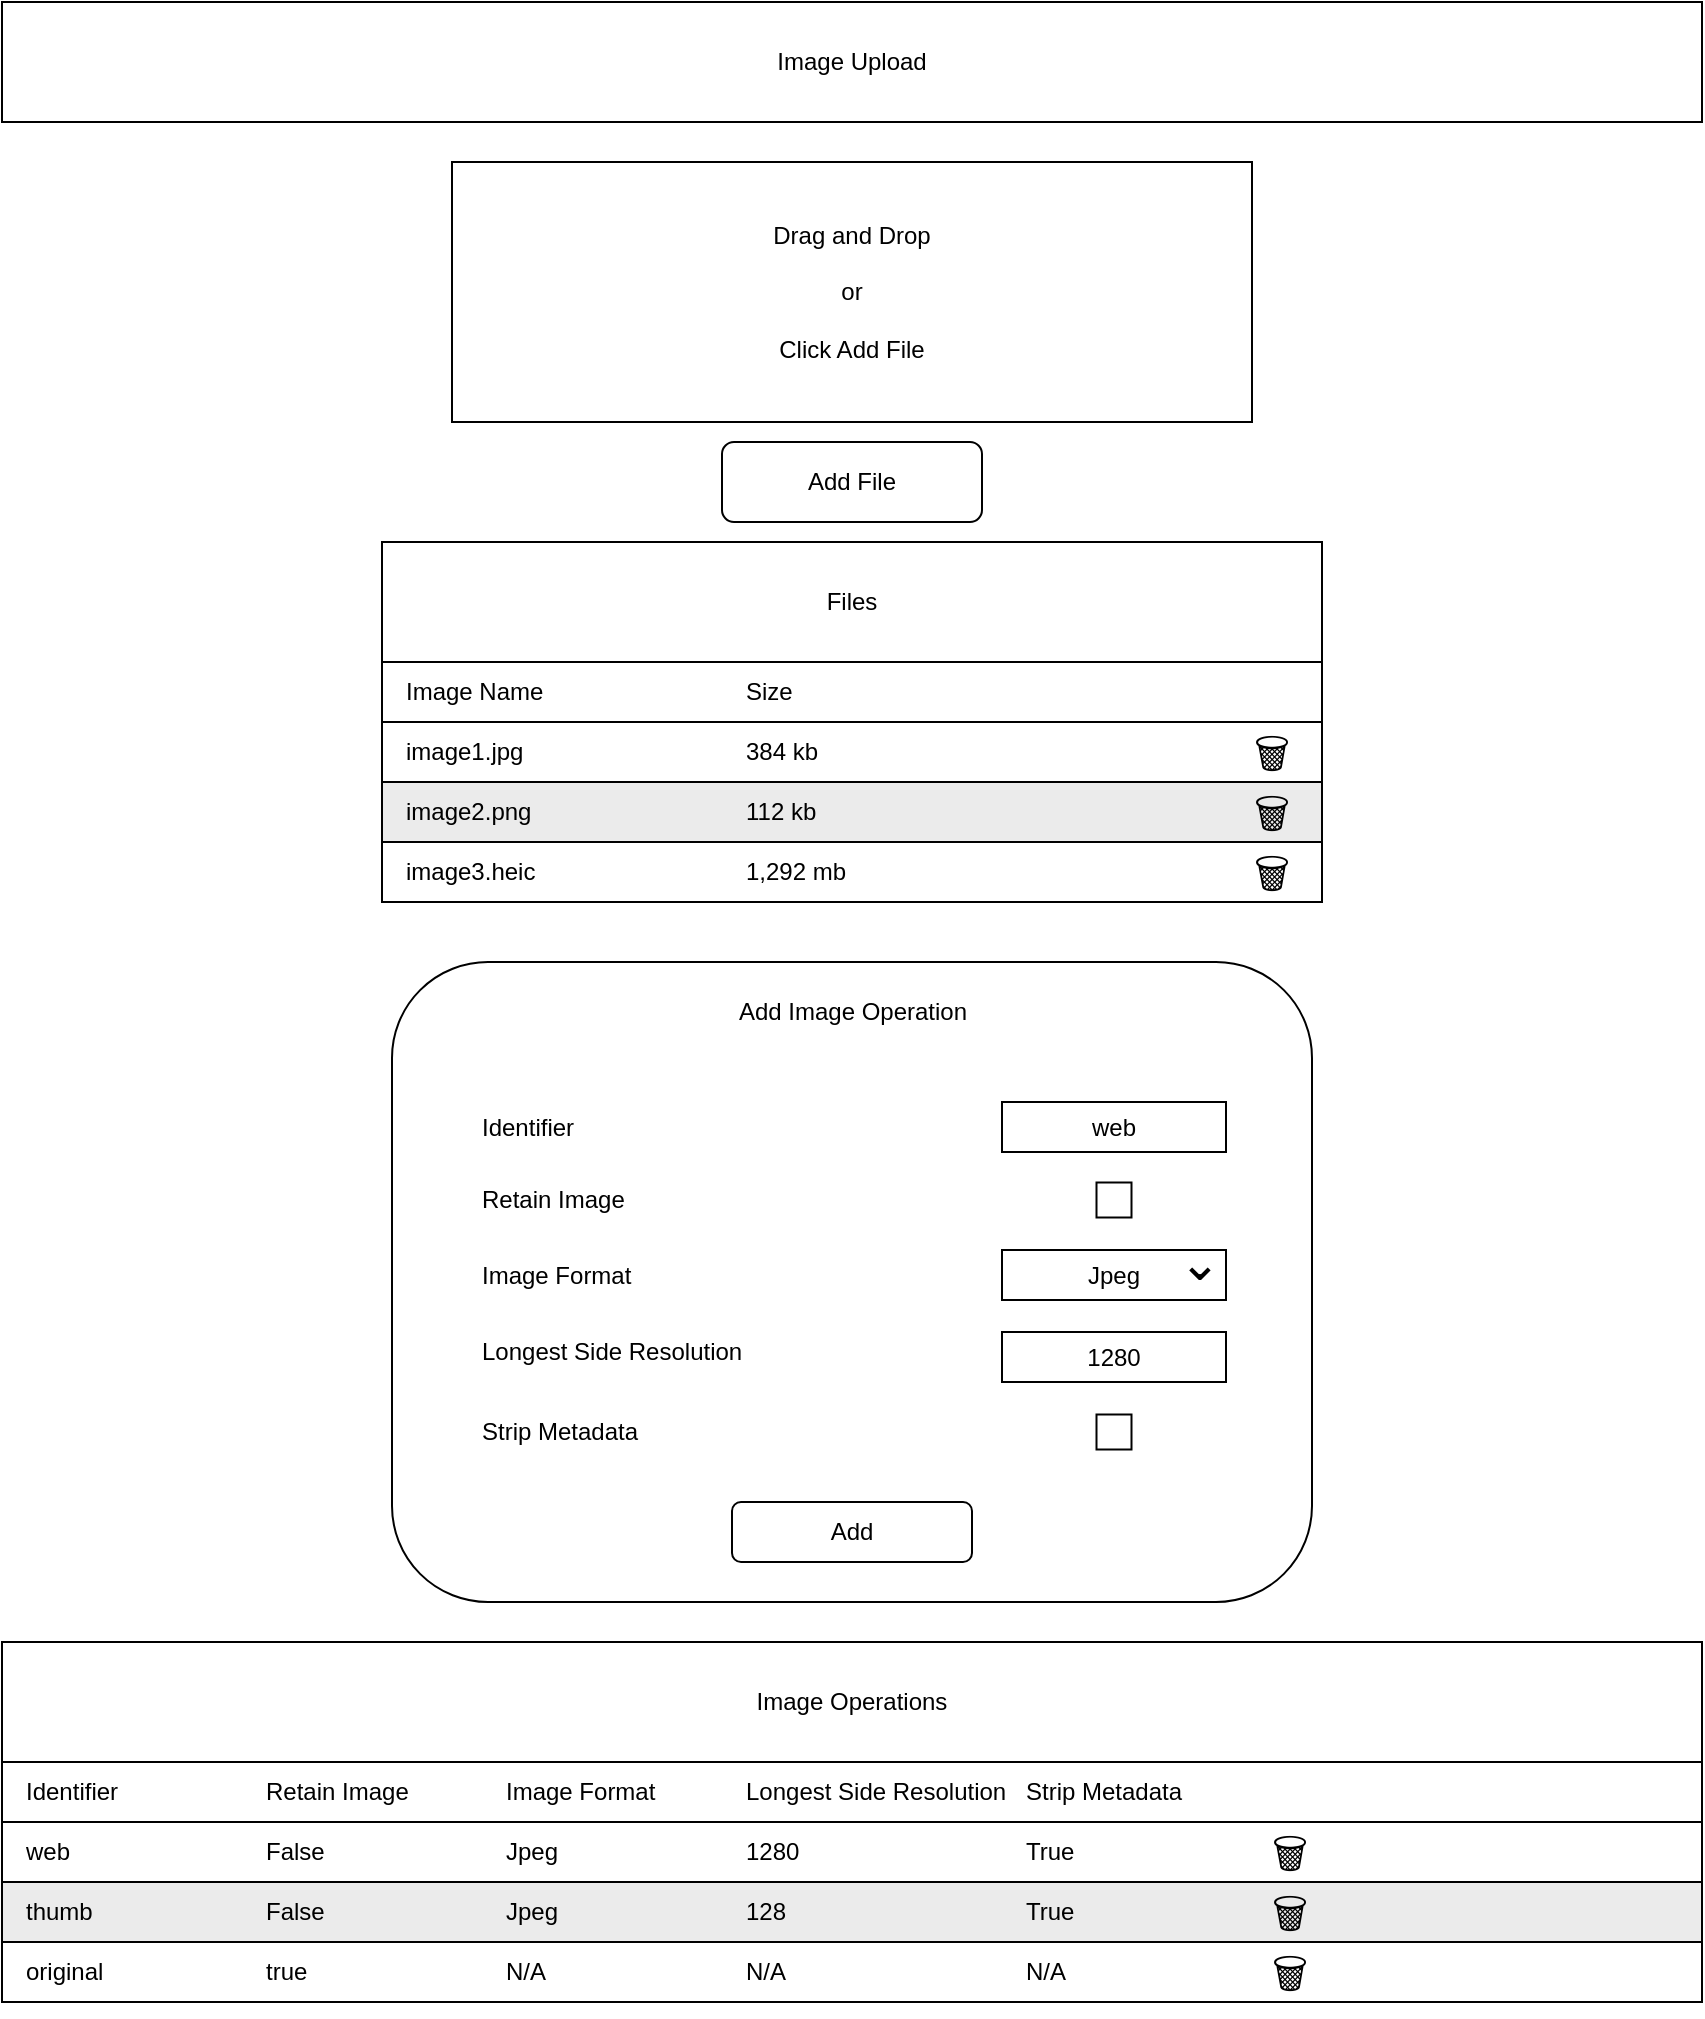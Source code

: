 <mxfile version="20.3.0" type="device"><diagram id="9DAJgNsEgnaSNhTchCN0" name="Page-1"><mxGraphModel dx="977" dy="808" grid="1" gridSize="10" guides="1" tooltips="1" connect="1" arrows="1" fold="1" page="1" pageScale="1" pageWidth="850" pageHeight="1100" math="0" shadow="0"><root><mxCell id="0"/><mxCell id="1" parent="0"/><mxCell id="69D6OjPeHr10qBJ2Uyl3-1" value="Image Upload" style="rounded=0;whiteSpace=wrap;html=1;" vertex="1" parent="1"><mxGeometry y="40" width="850" height="60" as="geometry"/></mxCell><mxCell id="69D6OjPeHr10qBJ2Uyl3-2" value="Drag and Drop&lt;br&gt;&lt;br&gt;or&lt;br&gt;&lt;br&gt;Click Add File" style="rounded=0;whiteSpace=wrap;html=1;" vertex="1" parent="1"><mxGeometry x="225" y="120" width="400" height="130" as="geometry"/></mxCell><mxCell id="69D6OjPeHr10qBJ2Uyl3-3" value="Add File" style="rounded=1;whiteSpace=wrap;html=1;" vertex="1" parent="1"><mxGeometry x="360" y="260" width="130" height="40" as="geometry"/></mxCell><mxCell id="69D6OjPeHr10qBJ2Uyl3-4" value="Files" style="rounded=0;whiteSpace=wrap;html=1;" vertex="1" parent="1"><mxGeometry x="190" y="310" width="470" height="60" as="geometry"/></mxCell><mxCell id="69D6OjPeHr10qBJ2Uyl3-5" value="" style="rounded=0;whiteSpace=wrap;html=1;" vertex="1" parent="1"><mxGeometry x="190" y="370" width="470" height="30" as="geometry"/></mxCell><mxCell id="69D6OjPeHr10qBJ2Uyl3-6" value="Image Name" style="rounded=0;whiteSpace=wrap;html=1;align=left;fillColor=none;strokeColor=none;" vertex="1" parent="1"><mxGeometry x="200" y="375" width="120" height="20" as="geometry"/></mxCell><mxCell id="69D6OjPeHr10qBJ2Uyl3-8" value="Size" style="rounded=0;whiteSpace=wrap;html=1;align=left;fillColor=none;strokeColor=none;" vertex="1" parent="1"><mxGeometry x="370" y="375" width="120" height="20" as="geometry"/></mxCell><mxCell id="69D6OjPeHr10qBJ2Uyl3-14" value="" style="rounded=1;whiteSpace=wrap;html=1;fillColor=default;" vertex="1" parent="1"><mxGeometry x="195" y="520" width="460" height="320" as="geometry"/></mxCell><mxCell id="69D6OjPeHr10qBJ2Uyl3-15" value="Add Image Operation" style="text;html=1;strokeColor=none;fillColor=none;align=center;verticalAlign=middle;whiteSpace=wrap;rounded=0;" vertex="1" parent="1"><mxGeometry x="358" y="530" width="135" height="30" as="geometry"/></mxCell><mxCell id="69D6OjPeHr10qBJ2Uyl3-16" value="Image Format" style="rounded=0;whiteSpace=wrap;html=1;fillColor=none;align=left;fontColor=default;strokeColor=none;" vertex="1" parent="1"><mxGeometry x="238" y="664" width="142" height="25" as="geometry"/></mxCell><mxCell id="69D6OjPeHr10qBJ2Uyl3-17" value="Longest Side Resolution" style="rounded=0;whiteSpace=wrap;html=1;fillColor=none;strokeColor=none;align=left;" vertex="1" parent="1"><mxGeometry x="238" y="700" width="142" height="30" as="geometry"/></mxCell><mxCell id="69D6OjPeHr10qBJ2Uyl3-20" value="Jpeg" style="rounded=0;whiteSpace=wrap;html=1;fillColor=none;align=center;fontColor=default;strokeColor=default;" vertex="1" parent="1"><mxGeometry x="500" y="664" width="112" height="25" as="geometry"/></mxCell><mxCell id="69D6OjPeHr10qBJ2Uyl3-21" value="1280" style="rounded=0;whiteSpace=wrap;html=1;fillColor=none;align=center;fontColor=default;strokeColor=default;" vertex="1" parent="1"><mxGeometry x="500" y="705" width="112" height="25" as="geometry"/></mxCell><mxCell id="69D6OjPeHr10qBJ2Uyl3-23" value="Identifier" style="rounded=0;whiteSpace=wrap;html=1;fillColor=none;align=left;fontColor=default;strokeColor=none;" vertex="1" parent="1"><mxGeometry x="238" y="590" width="142" height="25" as="geometry"/></mxCell><mxCell id="69D6OjPeHr10qBJ2Uyl3-24" value="web" style="rounded=0;whiteSpace=wrap;html=1;fillColor=none;align=center;fontColor=default;strokeColor=default;" vertex="1" parent="1"><mxGeometry x="500" y="590" width="112" height="25" as="geometry"/></mxCell><mxCell id="69D6OjPeHr10qBJ2Uyl3-25" value="Strip Metadata" style="rounded=0;whiteSpace=wrap;html=1;fillColor=none;strokeColor=none;align=left;" vertex="1" parent="1"><mxGeometry x="238" y="740" width="142" height="30" as="geometry"/></mxCell><mxCell id="69D6OjPeHr10qBJ2Uyl3-27" value="" style="rounded=0;whiteSpace=wrap;html=1;fillColor=none;align=center;fontColor=default;strokeColor=default;" vertex="1" parent="1"><mxGeometry x="547.25" y="630.25" width="17.5" height="17.5" as="geometry"/></mxCell><mxCell id="69D6OjPeHr10qBJ2Uyl3-28" value="Retain Image" style="rounded=0;whiteSpace=wrap;html=1;fillColor=none;strokeColor=none;align=left;" vertex="1" parent="1"><mxGeometry x="238" y="624" width="142" height="30" as="geometry"/></mxCell><mxCell id="69D6OjPeHr10qBJ2Uyl3-29" value="" style="rounded=0;whiteSpace=wrap;html=1;fillColor=none;align=center;fontColor=default;strokeColor=default;" vertex="1" parent="1"><mxGeometry x="547.25" y="746.25" width="17.5" height="17.5" as="geometry"/></mxCell><mxCell id="69D6OjPeHr10qBJ2Uyl3-31" value="Add" style="rounded=1;whiteSpace=wrap;html=1;strokeColor=default;fontColor=default;fillColor=none;" vertex="1" parent="1"><mxGeometry x="365" y="790" width="120" height="30" as="geometry"/></mxCell><mxCell id="69D6OjPeHr10qBJ2Uyl3-33" value="Image Operations" style="rounded=0;whiteSpace=wrap;html=1;strokeColor=default;fontColor=default;fillColor=default;" vertex="1" parent="1"><mxGeometry y="860" width="850" height="60" as="geometry"/></mxCell><mxCell id="69D6OjPeHr10qBJ2Uyl3-34" value="⌄" style="rounded=0;whiteSpace=wrap;html=1;strokeColor=none;fontColor=default;fillColor=none;fontSize=25;" vertex="1" parent="1"><mxGeometry x="579" y="651" width="39.75" height="35" as="geometry"/></mxCell><mxCell id="69D6OjPeHr10qBJ2Uyl3-35" value="" style="rounded=0;whiteSpace=wrap;html=1;strokeColor=default;fontSize=25;fontColor=default;fillColor=default;" vertex="1" parent="1"><mxGeometry y="920" width="850" height="30" as="geometry"/></mxCell><mxCell id="69D6OjPeHr10qBJ2Uyl3-36" value="Identifier" style="rounded=0;whiteSpace=wrap;html=1;strokeColor=none;fontSize=12;fontColor=default;fillColor=none;align=left;" vertex="1" parent="1"><mxGeometry x="10" y="925" width="120" height="20" as="geometry"/></mxCell><mxCell id="69D6OjPeHr10qBJ2Uyl3-37" value="Retain Image" style="rounded=0;whiteSpace=wrap;html=1;strokeColor=none;fontSize=12;fontColor=default;fillColor=none;align=left;" vertex="1" parent="1"><mxGeometry x="130" y="925" width="120" height="20" as="geometry"/></mxCell><mxCell id="69D6OjPeHr10qBJ2Uyl3-43" value="Image Format" style="rounded=0;whiteSpace=wrap;html=1;strokeColor=none;fontSize=12;fontColor=default;fillColor=none;align=left;" vertex="1" parent="1"><mxGeometry x="250" y="925" width="120" height="20" as="geometry"/></mxCell><mxCell id="69D6OjPeHr10qBJ2Uyl3-44" value="Longest Side Resolution" style="rounded=0;whiteSpace=wrap;html=1;strokeColor=none;fontSize=12;fontColor=default;fillColor=none;align=left;" vertex="1" parent="1"><mxGeometry x="370" y="925" width="140" height="20" as="geometry"/></mxCell><mxCell id="69D6OjPeHr10qBJ2Uyl3-45" value="Strip Metadata" style="rounded=0;whiteSpace=wrap;html=1;strokeColor=none;fontSize=12;fontColor=default;fillColor=none;align=left;" vertex="1" parent="1"><mxGeometry x="510" y="925" width="140" height="20" as="geometry"/></mxCell><mxCell id="69D6OjPeHr10qBJ2Uyl3-54" value="" style="rounded=0;whiteSpace=wrap;html=1;strokeColor=default;fontSize=25;fontColor=default;fillColor=default;" vertex="1" parent="1"><mxGeometry y="950" width="850" height="30" as="geometry"/></mxCell><mxCell id="69D6OjPeHr10qBJ2Uyl3-55" value="web" style="rounded=0;whiteSpace=wrap;html=1;strokeColor=none;fontSize=12;fontColor=default;fillColor=none;align=left;" vertex="1" parent="1"><mxGeometry x="10" y="955" width="120" height="20" as="geometry"/></mxCell><mxCell id="69D6OjPeHr10qBJ2Uyl3-56" value="False" style="rounded=0;whiteSpace=wrap;html=1;strokeColor=none;fontSize=12;fontColor=default;fillColor=none;align=left;" vertex="1" parent="1"><mxGeometry x="130" y="955" width="120" height="20" as="geometry"/></mxCell><mxCell id="69D6OjPeHr10qBJ2Uyl3-57" value="Jpeg" style="rounded=0;whiteSpace=wrap;html=1;strokeColor=none;fontSize=12;fontColor=default;fillColor=none;align=left;" vertex="1" parent="1"><mxGeometry x="250" y="955" width="120" height="20" as="geometry"/></mxCell><mxCell id="69D6OjPeHr10qBJ2Uyl3-58" value="1280" style="rounded=0;whiteSpace=wrap;html=1;strokeColor=none;fontSize=12;fontColor=default;fillColor=none;align=left;" vertex="1" parent="1"><mxGeometry x="370" y="955" width="140" height="20" as="geometry"/></mxCell><mxCell id="69D6OjPeHr10qBJ2Uyl3-59" value="True" style="rounded=0;whiteSpace=wrap;html=1;strokeColor=none;fontSize=12;fontColor=default;fillColor=none;align=left;" vertex="1" parent="1"><mxGeometry x="510" y="955" width="140" height="20" as="geometry"/></mxCell><mxCell id="69D6OjPeHr10qBJ2Uyl3-60" value="" style="rounded=0;whiteSpace=wrap;html=1;strokeColor=default;fontSize=25;fontColor=default;fillColor=#EBEBEB;" vertex="1" parent="1"><mxGeometry y="980" width="850" height="30" as="geometry"/></mxCell><mxCell id="69D6OjPeHr10qBJ2Uyl3-61" value="thumb" style="rounded=0;whiteSpace=wrap;html=1;strokeColor=none;fontSize=12;fontColor=default;fillColor=none;align=left;" vertex="1" parent="1"><mxGeometry x="10" y="985" width="120" height="20" as="geometry"/></mxCell><mxCell id="69D6OjPeHr10qBJ2Uyl3-62" value="False" style="rounded=0;whiteSpace=wrap;html=1;strokeColor=none;fontSize=12;fontColor=default;fillColor=none;align=left;" vertex="1" parent="1"><mxGeometry x="130" y="985" width="120" height="20" as="geometry"/></mxCell><mxCell id="69D6OjPeHr10qBJ2Uyl3-63" value="Jpeg" style="rounded=0;whiteSpace=wrap;html=1;strokeColor=none;fontSize=12;fontColor=default;fillColor=none;align=left;" vertex="1" parent="1"><mxGeometry x="250" y="985" width="120" height="20" as="geometry"/></mxCell><mxCell id="69D6OjPeHr10qBJ2Uyl3-64" value="128" style="rounded=0;whiteSpace=wrap;html=1;strokeColor=none;fontSize=12;fontColor=default;fillColor=none;align=left;" vertex="1" parent="1"><mxGeometry x="370" y="985" width="140" height="20" as="geometry"/></mxCell><mxCell id="69D6OjPeHr10qBJ2Uyl3-65" value="True" style="rounded=0;whiteSpace=wrap;html=1;strokeColor=none;fontSize=12;fontColor=default;fillColor=none;align=left;" vertex="1" parent="1"><mxGeometry x="510" y="985" width="140" height="20" as="geometry"/></mxCell><mxCell id="69D6OjPeHr10qBJ2Uyl3-72" value="" style="rounded=0;whiteSpace=wrap;html=1;strokeColor=default;fontSize=25;fontColor=default;fillColor=default;" vertex="1" parent="1"><mxGeometry y="1010" width="850" height="30" as="geometry"/></mxCell><mxCell id="69D6OjPeHr10qBJ2Uyl3-73" value="original" style="rounded=0;whiteSpace=wrap;html=1;strokeColor=none;fontSize=12;fontColor=default;fillColor=none;align=left;" vertex="1" parent="1"><mxGeometry x="10" y="1015" width="120" height="20" as="geometry"/></mxCell><mxCell id="69D6OjPeHr10qBJ2Uyl3-74" value="true" style="rounded=0;whiteSpace=wrap;html=1;strokeColor=none;fontSize=12;fontColor=default;fillColor=none;align=left;" vertex="1" parent="1"><mxGeometry x="130" y="1015" width="120" height="20" as="geometry"/></mxCell><mxCell id="69D6OjPeHr10qBJ2Uyl3-75" value="N/A" style="rounded=0;whiteSpace=wrap;html=1;strokeColor=none;fontSize=12;fontColor=default;fillColor=none;align=left;" vertex="1" parent="1"><mxGeometry x="250" y="1015" width="120" height="20" as="geometry"/></mxCell><mxCell id="69D6OjPeHr10qBJ2Uyl3-76" value="N/A" style="rounded=0;whiteSpace=wrap;html=1;strokeColor=none;fontSize=12;fontColor=default;fillColor=none;align=left;" vertex="1" parent="1"><mxGeometry x="370" y="1015" width="140" height="20" as="geometry"/></mxCell><mxCell id="69D6OjPeHr10qBJ2Uyl3-77" value="N/A" style="rounded=0;whiteSpace=wrap;html=1;strokeColor=none;fontSize=12;fontColor=default;fillColor=none;align=left;" vertex="1" parent="1"><mxGeometry x="510" y="1015" width="140" height="20" as="geometry"/></mxCell><mxCell id="69D6OjPeHr10qBJ2Uyl3-78" value="" style="rounded=0;whiteSpace=wrap;html=1;" vertex="1" parent="1"><mxGeometry x="190" y="400" width="470" height="30" as="geometry"/></mxCell><mxCell id="69D6OjPeHr10qBJ2Uyl3-79" value="image1.jpg" style="rounded=0;whiteSpace=wrap;html=1;align=left;fillColor=none;strokeColor=none;" vertex="1" parent="1"><mxGeometry x="200" y="405" width="120" height="20" as="geometry"/></mxCell><mxCell id="69D6OjPeHr10qBJ2Uyl3-80" value="384 kb" style="rounded=0;whiteSpace=wrap;html=1;align=left;fillColor=none;strokeColor=none;" vertex="1" parent="1"><mxGeometry x="370" y="405" width="120" height="20" as="geometry"/></mxCell><mxCell id="69D6OjPeHr10qBJ2Uyl3-81" value="" style="rounded=0;whiteSpace=wrap;html=1;fillColor=#EBEBEB;" vertex="1" parent="1"><mxGeometry x="190" y="430" width="470" height="30" as="geometry"/></mxCell><mxCell id="69D6OjPeHr10qBJ2Uyl3-82" value="image2.png" style="rounded=0;whiteSpace=wrap;html=1;align=left;fillColor=none;strokeColor=none;" vertex="1" parent="1"><mxGeometry x="200" y="435" width="120" height="20" as="geometry"/></mxCell><mxCell id="69D6OjPeHr10qBJ2Uyl3-83" value="112 kb" style="rounded=0;whiteSpace=wrap;html=1;align=left;fillColor=none;strokeColor=none;" vertex="1" parent="1"><mxGeometry x="370" y="435" width="120" height="20" as="geometry"/></mxCell><mxCell id="69D6OjPeHr10qBJ2Uyl3-85" value="🗑️" style="rounded=0;whiteSpace=wrap;html=1;strokeColor=none;fontSize=20;fontColor=default;fillColor=none;" vertex="1" parent="1"><mxGeometry x="610" y="392.5" width="50" height="45" as="geometry"/></mxCell><mxCell id="69D6OjPeHr10qBJ2Uyl3-86" value="🗑️" style="rounded=0;whiteSpace=wrap;html=1;strokeColor=none;fontSize=20;fontColor=default;fillColor=none;" vertex="1" parent="1"><mxGeometry x="610" y="422.5" width="50" height="45" as="geometry"/></mxCell><mxCell id="69D6OjPeHr10qBJ2Uyl3-87" value="" style="rounded=0;whiteSpace=wrap;html=1;fillColor=#FFFFFF;" vertex="1" parent="1"><mxGeometry x="190" y="460" width="470" height="30" as="geometry"/></mxCell><mxCell id="69D6OjPeHr10qBJ2Uyl3-88" value="image3.heic" style="rounded=0;whiteSpace=wrap;html=1;align=left;fillColor=none;strokeColor=none;" vertex="1" parent="1"><mxGeometry x="200" y="465" width="120" height="20" as="geometry"/></mxCell><mxCell id="69D6OjPeHr10qBJ2Uyl3-89" value="1,292 mb" style="rounded=0;whiteSpace=wrap;html=1;align=left;fillColor=none;strokeColor=none;" vertex="1" parent="1"><mxGeometry x="370" y="465" width="120" height="20" as="geometry"/></mxCell><mxCell id="69D6OjPeHr10qBJ2Uyl3-90" value="🗑️" style="rounded=0;whiteSpace=wrap;html=1;strokeColor=none;fontSize=20;fontColor=default;fillColor=none;" vertex="1" parent="1"><mxGeometry x="610" y="452.5" width="50" height="45" as="geometry"/></mxCell><mxCell id="69D6OjPeHr10qBJ2Uyl3-91" value="🗑️" style="rounded=0;whiteSpace=wrap;html=1;strokeColor=none;fontSize=20;fontColor=default;fillColor=none;" vertex="1" parent="1"><mxGeometry x="618.75" y="942.5" width="50" height="45" as="geometry"/></mxCell><mxCell id="69D6OjPeHr10qBJ2Uyl3-92" value="🗑️" style="rounded=0;whiteSpace=wrap;html=1;strokeColor=none;fontSize=20;fontColor=default;fillColor=none;" vertex="1" parent="1"><mxGeometry x="618.75" y="972.5" width="50" height="45" as="geometry"/></mxCell><mxCell id="69D6OjPeHr10qBJ2Uyl3-93" value="🗑️" style="rounded=0;whiteSpace=wrap;html=1;strokeColor=none;fontSize=20;fontColor=default;fillColor=none;" vertex="1" parent="1"><mxGeometry x="618.75" y="1002.5" width="50" height="45" as="geometry"/></mxCell></root></mxGraphModel></diagram></mxfile>